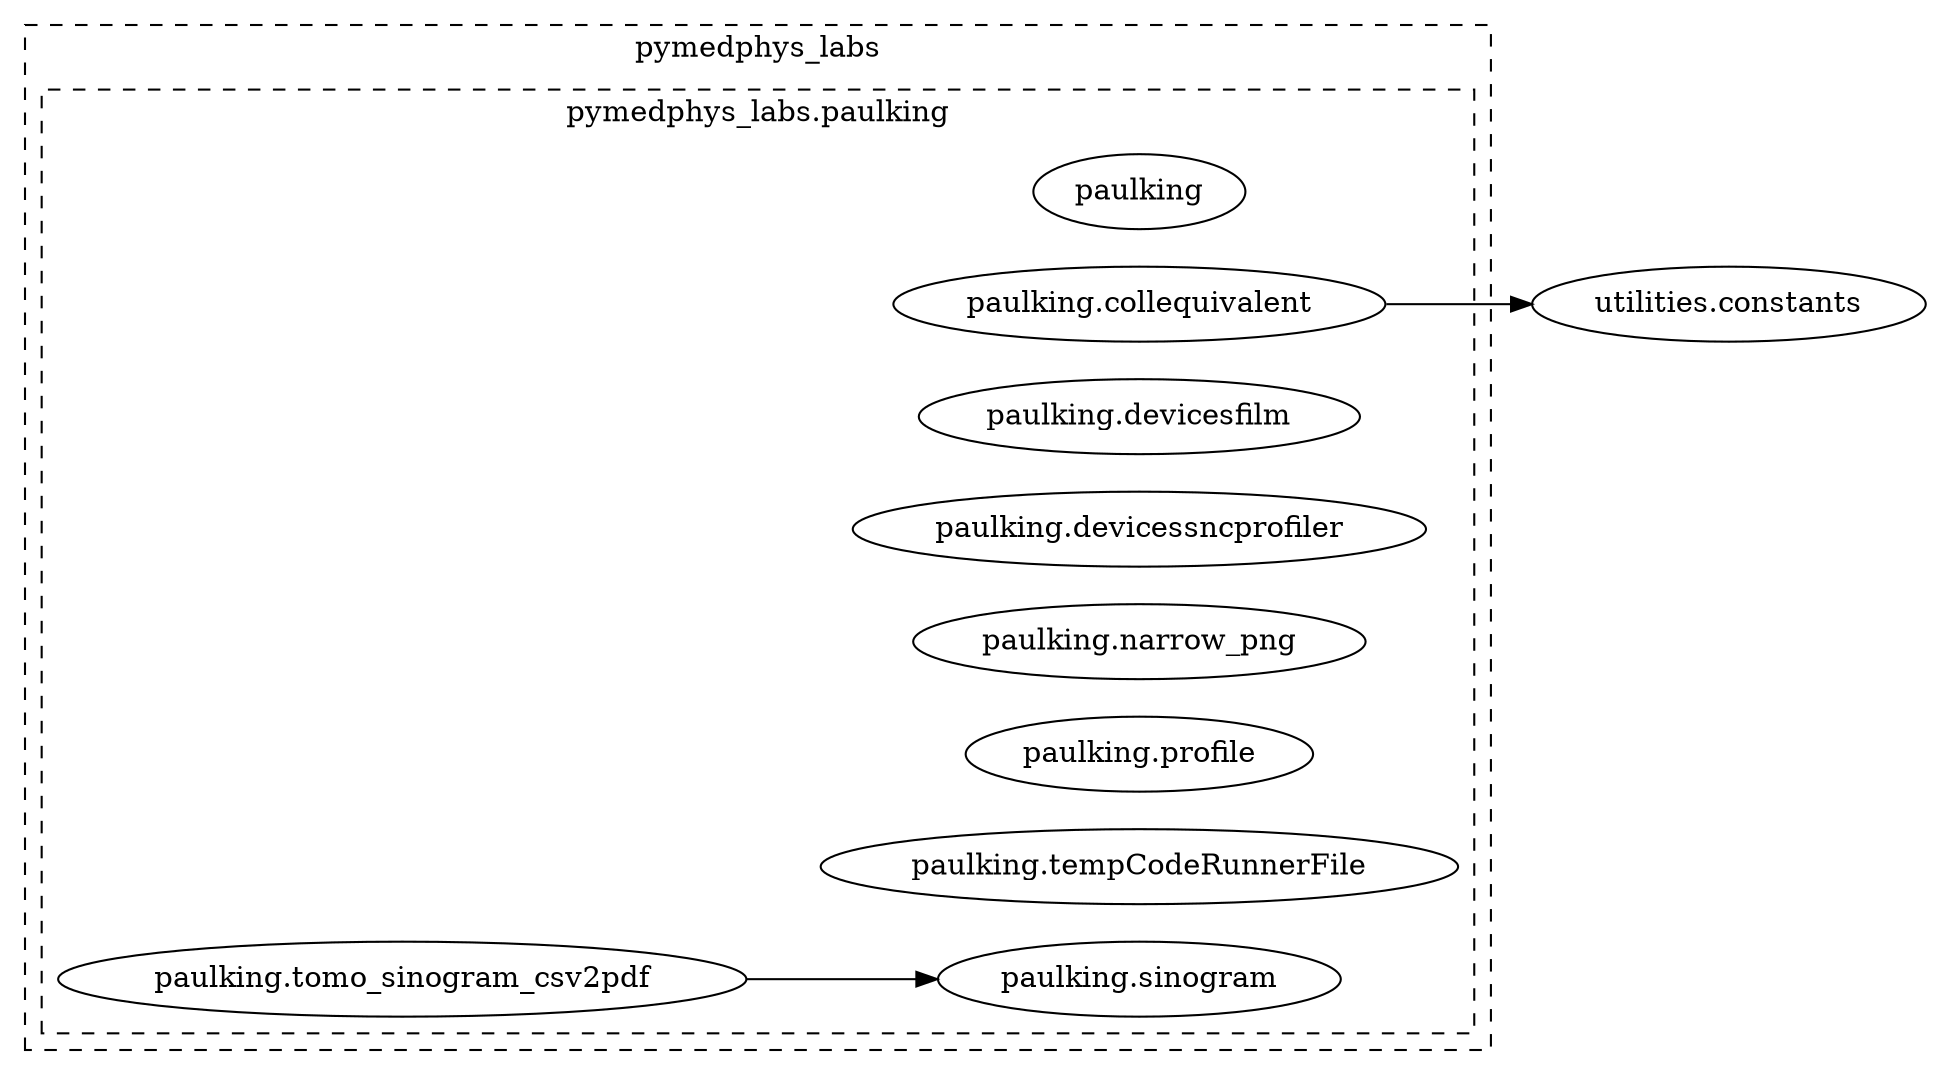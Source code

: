 strict digraph  {
    rankdir = LR;

    subgraph cluster_0 {
        
        label = "pymedphys_labs";
        style = dashed;

        subgraph cluster_1 {
            { rank = same; "pymedphys_labs.paulking"; "pymedphys_labs.paulking.collequivalent"; "pymedphys_labs.paulking.devicesfilm"; "pymedphys_labs.paulking.devicessncprofiler"; "pymedphys_labs.paulking.narrow_png"; "pymedphys_labs.paulking.profile"; "pymedphys_labs.paulking.sinogram"; "pymedphys_labs.paulking.tempCodeRunnerFile"; }
            { rank = same; "pymedphys_labs.paulking.tomo_sinogram_csv2pdf"; }

            label = "pymedphys_labs.paulking"
        }
    }

    "pymedphys_labs.paulking.tomo_sinogram_csv2pdf" [label="paulking.tomo_sinogram_csv2pdf"];
    "pymedphys_labs.paulking.collequivalent" [label="paulking.collequivalent"];
    "pymedphys_labs.paulking.sinogram" [label="paulking.sinogram"];
    "pymedphys_labs.paulking" [label="paulking"];
    "pymedphys_labs.paulking.devicesfilm" [label="paulking.devicesfilm"];
    "pymedphys_labs.paulking.tempCodeRunnerFile" [label="paulking.tempCodeRunnerFile"];
    "pymedphys_labs.paulking.profile" [label="paulking.profile"];
    "pymedphys_utilities.constants" [label="utilities.constants"];
    "pymedphys_labs.paulking.devicessncprofiler" [label="paulking.devicessncprofiler"];
    "pymedphys_labs.paulking.narrow_png" [label="paulking.narrow_png"];

    "pymedphys_labs.paulking.collequivalent" -> "pymedphys_utilities.constants";
    "pymedphys_labs.paulking.tomo_sinogram_csv2pdf" -> "pymedphys_labs.paulking.sinogram";
    "pymedphys_labs.paulking.tomo_sinogram_csv2pdf" -> "pymedphys_labs.paulking.sinogram";
}
